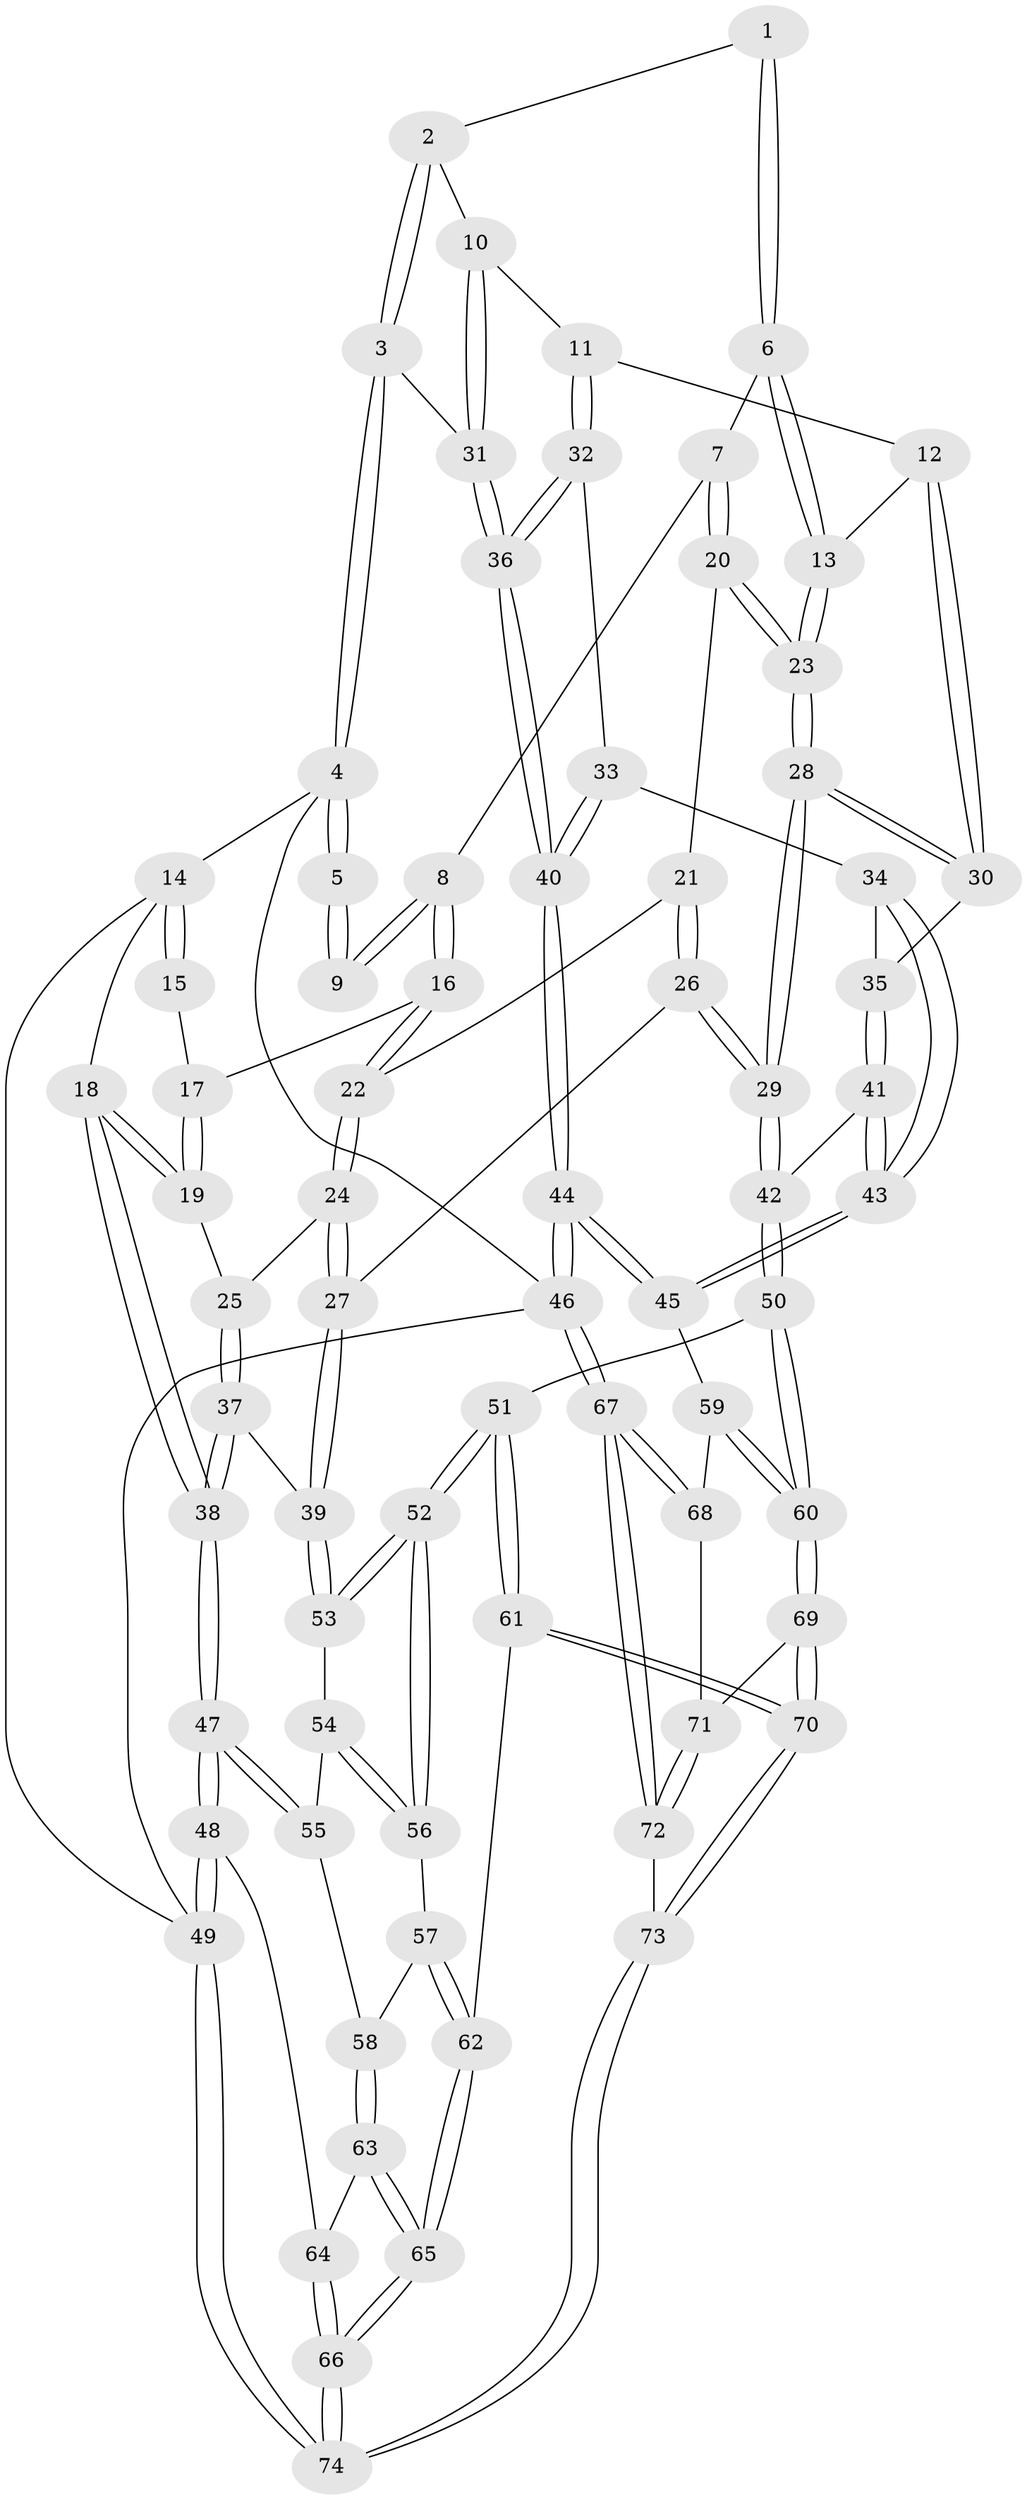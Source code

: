 // Generated by graph-tools (version 1.1) at 2025/16/03/09/25 04:16:54]
// undirected, 74 vertices, 182 edges
graph export_dot {
graph [start="1"]
  node [color=gray90,style=filled];
  1 [pos="+0.8492129553259186+0.06019365770036327"];
  2 [pos="+0.8870082598815594+0.08008879679745434"];
  3 [pos="+1+0.013121629762850612"];
  4 [pos="+1+0"];
  5 [pos="+0.8398259127407149+0"];
  6 [pos="+0.7829516315975815+0.14336733715548777"];
  7 [pos="+0.5501411289704146+0.09054495540183911"];
  8 [pos="+0.5025360280241823+0"];
  9 [pos="+0.48532654126276764+0"];
  10 [pos="+1+0.2545347811488541"];
  11 [pos="+0.9349793420268794+0.2783463108188207"];
  12 [pos="+0.8397565925950976+0.27650949750753673"];
  13 [pos="+0.8301745972687284+0.2690686203771223"];
  14 [pos="+0+0"];
  15 [pos="+0.3936971054287587+0"];
  16 [pos="+0.2889472396700787+0.2256902780668927"];
  17 [pos="+0.21500073655156585+0.19311012481393489"];
  18 [pos="+0+0.014363621877412783"];
  19 [pos="+0.09641994299973218+0.18598731717782035"];
  20 [pos="+0.5494086788933096+0.1784459178247191"];
  21 [pos="+0.38283462112883887+0.2901219140487312"];
  22 [pos="+0.2893874184808183+0.22668179771254385"];
  23 [pos="+0.5961681759096269+0.3050653286804042"];
  24 [pos="+0.25926582877725596+0.32923129246611926"];
  25 [pos="+0.1782967434349858+0.35115880088740736"];
  26 [pos="+0.39097380902066364+0.4418485082777838"];
  27 [pos="+0.34719516978551646+0.43659439259728067"];
  28 [pos="+0.5779408454144809+0.43646212511785976"];
  29 [pos="+0.52273558870553+0.5368477803196597"];
  30 [pos="+0.7971360456621435+0.40694642195055014"];
  31 [pos="+1+0.24252679516006137"];
  32 [pos="+0.923946076060578+0.43908196053347887"];
  33 [pos="+0.921064452062016+0.4489287243041909"];
  34 [pos="+0.8485516039129422+0.46905601910969535"];
  35 [pos="+0.8214428282230012+0.45059157730372823"];
  36 [pos="+1+0.3207666704579929"];
  37 [pos="+0.1524954289987037+0.44168027091549267"];
  38 [pos="+0+0.41153497870144307"];
  39 [pos="+0.19315426609572756+0.4842140851696243"];
  40 [pos="+1+0.6667753269900071"];
  41 [pos="+0.7081018193103511+0.568462116691829"];
  42 [pos="+0.5249086225993659+0.5523185195806916"];
  43 [pos="+0.8728409762883504+0.6465153302460755"];
  44 [pos="+1+0.7158437364640343"];
  45 [pos="+0.9015627827416463+0.6795646879180763"];
  46 [pos="+1+1"];
  47 [pos="+0+0.6200548445907802"];
  48 [pos="+0+0.8738618674206706"];
  49 [pos="+0+1"];
  50 [pos="+0.5106859440271124+0.6026131868611881"];
  51 [pos="+0.4309051814061356+0.6658871529004948"];
  52 [pos="+0.37888495886057355+0.6638931245831922"];
  53 [pos="+0.1909637138112613+0.5155238038571227"];
  54 [pos="+0.16610968847996294+0.5626682159149321"];
  55 [pos="+0.056124497705487136+0.6386238359062066"];
  56 [pos="+0.248580179714123+0.6950638974397843"];
  57 [pos="+0.21771001023719905+0.7200555307840435"];
  58 [pos="+0.15208582189112507+0.7298298076057793"];
  59 [pos="+0.8596306892027965+0.7110972463427843"];
  60 [pos="+0.6199149019569685+0.741455617201253"];
  61 [pos="+0.3967133556785924+0.8221295915470408"];
  62 [pos="+0.2690407458656308+0.9005544771669434"];
  63 [pos="+0.14433631443329742+0.7496865304808165"];
  64 [pos="+0.1267811919368064+0.7750203607658367"];
  65 [pos="+0.24840110968867118+0.9276702661510849"];
  66 [pos="+0.11539436091320428+1"];
  67 [pos="+1+1"];
  68 [pos="+0.8161966754100423+0.7984127762460582"];
  69 [pos="+0.6357529973212038+0.8204212913166631"];
  70 [pos="+0.537300347622308+0.9940548836344733"];
  71 [pos="+0.7416489282561469+0.8675904834560396"];
  72 [pos="+0.906922433074003+1"];
  73 [pos="+0.5471832130582597+1"];
  74 [pos="+0.05649275029890704+1"];
  1 -- 2;
  1 -- 6;
  1 -- 6;
  2 -- 3;
  2 -- 3;
  2 -- 10;
  3 -- 4;
  3 -- 4;
  3 -- 31;
  4 -- 5;
  4 -- 5;
  4 -- 14;
  4 -- 46;
  5 -- 9;
  5 -- 9;
  6 -- 7;
  6 -- 13;
  6 -- 13;
  7 -- 8;
  7 -- 20;
  7 -- 20;
  8 -- 9;
  8 -- 9;
  8 -- 16;
  8 -- 16;
  10 -- 11;
  10 -- 31;
  10 -- 31;
  11 -- 12;
  11 -- 32;
  11 -- 32;
  12 -- 13;
  12 -- 30;
  12 -- 30;
  13 -- 23;
  13 -- 23;
  14 -- 15;
  14 -- 15;
  14 -- 18;
  14 -- 49;
  15 -- 17;
  16 -- 17;
  16 -- 22;
  16 -- 22;
  17 -- 19;
  17 -- 19;
  18 -- 19;
  18 -- 19;
  18 -- 38;
  18 -- 38;
  19 -- 25;
  20 -- 21;
  20 -- 23;
  20 -- 23;
  21 -- 22;
  21 -- 26;
  21 -- 26;
  22 -- 24;
  22 -- 24;
  23 -- 28;
  23 -- 28;
  24 -- 25;
  24 -- 27;
  24 -- 27;
  25 -- 37;
  25 -- 37;
  26 -- 27;
  26 -- 29;
  26 -- 29;
  27 -- 39;
  27 -- 39;
  28 -- 29;
  28 -- 29;
  28 -- 30;
  28 -- 30;
  29 -- 42;
  29 -- 42;
  30 -- 35;
  31 -- 36;
  31 -- 36;
  32 -- 33;
  32 -- 36;
  32 -- 36;
  33 -- 34;
  33 -- 40;
  33 -- 40;
  34 -- 35;
  34 -- 43;
  34 -- 43;
  35 -- 41;
  35 -- 41;
  36 -- 40;
  36 -- 40;
  37 -- 38;
  37 -- 38;
  37 -- 39;
  38 -- 47;
  38 -- 47;
  39 -- 53;
  39 -- 53;
  40 -- 44;
  40 -- 44;
  41 -- 42;
  41 -- 43;
  41 -- 43;
  42 -- 50;
  42 -- 50;
  43 -- 45;
  43 -- 45;
  44 -- 45;
  44 -- 45;
  44 -- 46;
  44 -- 46;
  45 -- 59;
  46 -- 67;
  46 -- 67;
  46 -- 49;
  47 -- 48;
  47 -- 48;
  47 -- 55;
  47 -- 55;
  48 -- 49;
  48 -- 49;
  48 -- 64;
  49 -- 74;
  49 -- 74;
  50 -- 51;
  50 -- 60;
  50 -- 60;
  51 -- 52;
  51 -- 52;
  51 -- 61;
  51 -- 61;
  52 -- 53;
  52 -- 53;
  52 -- 56;
  52 -- 56;
  53 -- 54;
  54 -- 55;
  54 -- 56;
  54 -- 56;
  55 -- 58;
  56 -- 57;
  57 -- 58;
  57 -- 62;
  57 -- 62;
  58 -- 63;
  58 -- 63;
  59 -- 60;
  59 -- 60;
  59 -- 68;
  60 -- 69;
  60 -- 69;
  61 -- 62;
  61 -- 70;
  61 -- 70;
  62 -- 65;
  62 -- 65;
  63 -- 64;
  63 -- 65;
  63 -- 65;
  64 -- 66;
  64 -- 66;
  65 -- 66;
  65 -- 66;
  66 -- 74;
  66 -- 74;
  67 -- 68;
  67 -- 68;
  67 -- 72;
  67 -- 72;
  68 -- 71;
  69 -- 70;
  69 -- 70;
  69 -- 71;
  70 -- 73;
  70 -- 73;
  71 -- 72;
  71 -- 72;
  72 -- 73;
  73 -- 74;
  73 -- 74;
}
